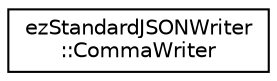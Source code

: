 digraph "Graphical Class Hierarchy"
{
 // LATEX_PDF_SIZE
  edge [fontname="Helvetica",fontsize="10",labelfontname="Helvetica",labelfontsize="10"];
  node [fontname="Helvetica",fontsize="10",shape=record];
  rankdir="LR";
  Node0 [label="ezStandardJSONWriter\l::CommaWriter",height=0.2,width=0.4,color="black", fillcolor="white", style="filled",URL="$db/def/structez_standard_j_s_o_n_writer_1_1_comma_writer.htm",tooltip=" "];
}
